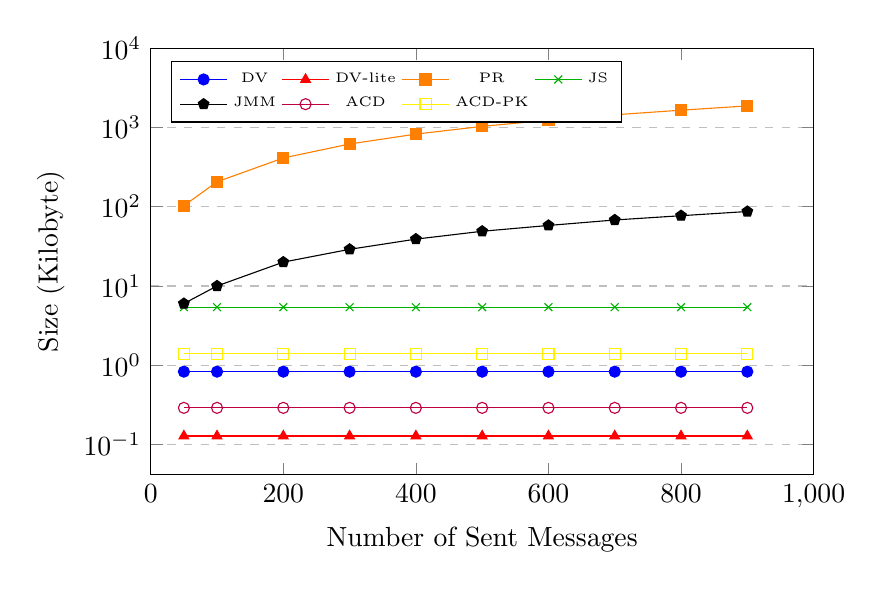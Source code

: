 \begin{tikzpicture}[scale=1]
\begin{axis}[
  %ymode=log,
%  legend style={font=\tiny, legend columns=4},
%  scaled ticks=false,
%  xlabel={Number of Sent Messages},
%  ylabel={Size (Kilobyte)},
%  xmin=0, xmax=1000,
%  ymax=200,
%  xtick={0,200,400,600,800,1000},
%  %ytick={0.01,0.1,1,10,100,1000,10000},
%  ytick={0,20,40,60,80,100,120,140,160,180,200},
%  legend pos=north west,
%  ymajorgrids=true,
%  xminorticks=false,
%  yminorticks=false,
%  grid style=dashed,
%  height=7cm,
%  width=10cm,
  ymode=log,
  legend style={font=\tiny, legend columns=4},
  scaled ticks=false,
  xlabel={Number of Sent Messages},
  ylabel={Size (Kilobyte)},
  xmin=0, xmax=1000,
  ymax=10000,
  xtick={0,200,400,600,800,1000},
  ytick={0.001,0.01,0.1,1,10,100,1000,10000},
  %ytick={0,20,40,60,80,100,120,140,160,180,200},
  legend pos=north west,
  ymajorgrids=true,
  xminorticks=false,
  yminorticks=false,
  grid style=dashed,
  height=7cm,
  width=10cm,
]
 
\addplot[color=blue,mark=*]
   coordinates {
  (50,0.83)(100,0.83)(200,0.83)(300,0.83)(400,0.83)(500,0.83)(600,0.83)
  (700,0.83)(800,0.83)(900,0.83)
  };

\addplot[color=red,mark=triangle*]
  coordinates {
  (50,0.128)(100,0.128)(200,0.128)(300,0.128)(400,0.128)(500,0.128)
  (600,0.128)(700,0.128)(800,0.128)(900,0.128)
  };

\addplot[color=orange,mark=square*]
  coordinates {
  (50,103)(100,206)(200,412)(300,618)(400,824)(500,1031)
  (600,1237)(700,1444)(800,1650)(900,1870)
  };


\addplot[color=black!30!green,mark=x]
  coordinates {
  (50,5.4)(100,5.4)(200,5.4)(300,5.4)(400,5.4)(500,5.4)
  (600,5.4)(700,5.4)(800,5.4)(900,5.4)
  };

\addplot[color=black,mark=pentagon*]
  coordinates {
  (50,6)(100,10)(200,20)(300,29)(400,39)(500,49)
  (600,58)(700,68)(800,77)(900,87)
  };

\addplot[color=purple,mark=o]
  coordinates {
  (50,0.29)(100,0.29)(200,0.29)(300,0.29)(400,0.29)(500,0.29)
  (600,0.29)(700,0.29)(800,0.29)(900,0.29)
  };

\addplot[color=yellow,mark=square]
  coordinates {
  (50,1.4)(100,1.4)(200,1.4)(300,1.4)(400,1.4)(500,1.4)
  (600,1.4)(700,1.4)(800,1.4)(900,1.4)
  };


  \legend{DV,DV-lite,PR,JS,JMM,ACD,ACD-PK}
 
\end{axis}
\end{tikzpicture}